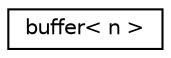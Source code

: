 digraph "Graphical Class Hierarchy"
{
  edge [fontname="Helvetica",fontsize="10",labelfontname="Helvetica",labelfontsize="10"];
  node [fontname="Helvetica",fontsize="10",shape=record];
  rankdir="LR";
  Node0 [label="buffer\< n \>",height=0.2,width=0.4,color="black", fillcolor="white", style="filled",URL="$classbuffer.html"];
}
